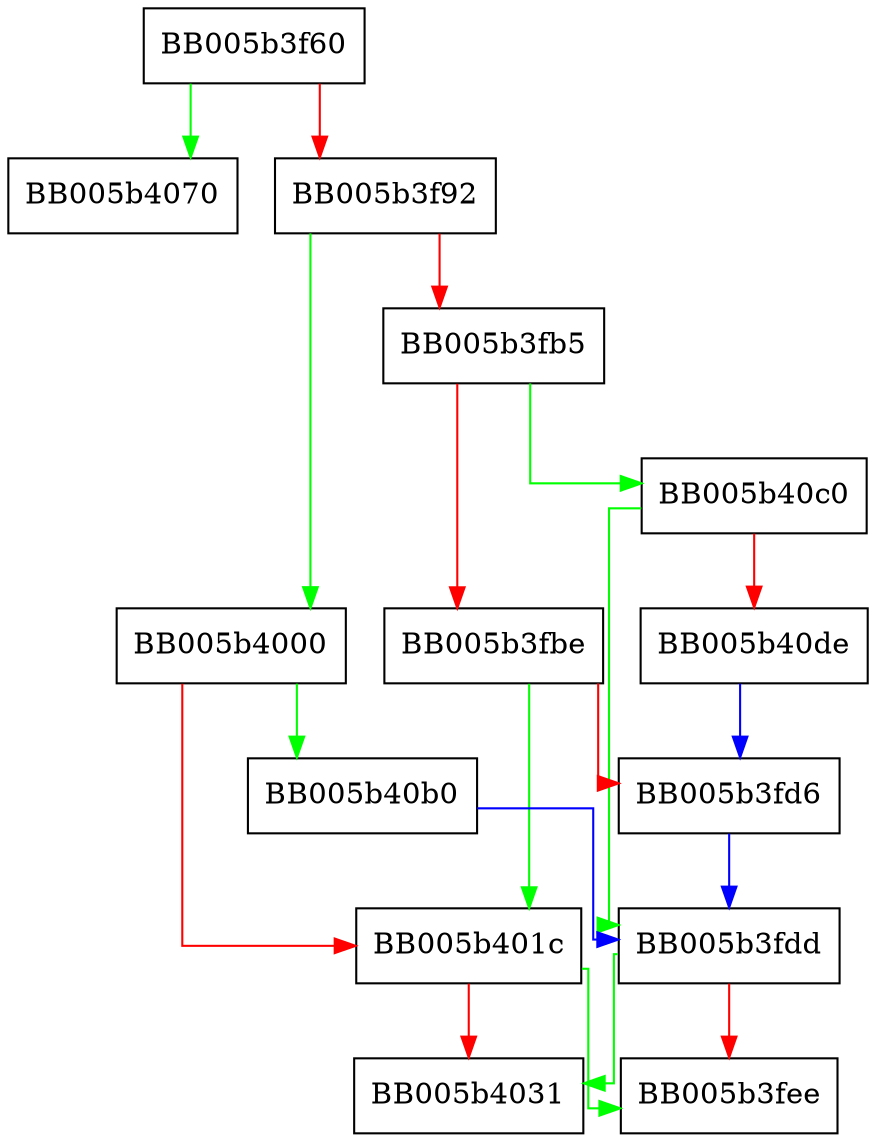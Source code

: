 digraph aesni_init_key {
  node [shape="box"];
  graph [splines=ortho];
  BB005b3f60 -> BB005b4070 [color="green"];
  BB005b3f60 -> BB005b3f92 [color="red"];
  BB005b3f92 -> BB005b4000 [color="green"];
  BB005b3f92 -> BB005b3fb5 [color="red"];
  BB005b3fb5 -> BB005b40c0 [color="green"];
  BB005b3fb5 -> BB005b3fbe [color="red"];
  BB005b3fbe -> BB005b401c [color="green"];
  BB005b3fbe -> BB005b3fd6 [color="red"];
  BB005b3fd6 -> BB005b3fdd [color="blue"];
  BB005b3fdd -> BB005b4031 [color="green"];
  BB005b3fdd -> BB005b3fee [color="red"];
  BB005b4000 -> BB005b40b0 [color="green"];
  BB005b4000 -> BB005b401c [color="red"];
  BB005b401c -> BB005b3fee [color="green"];
  BB005b401c -> BB005b4031 [color="red"];
  BB005b40b0 -> BB005b3fdd [color="blue"];
  BB005b40c0 -> BB005b3fdd [color="green"];
  BB005b40c0 -> BB005b40de [color="red"];
  BB005b40de -> BB005b3fd6 [color="blue"];
}